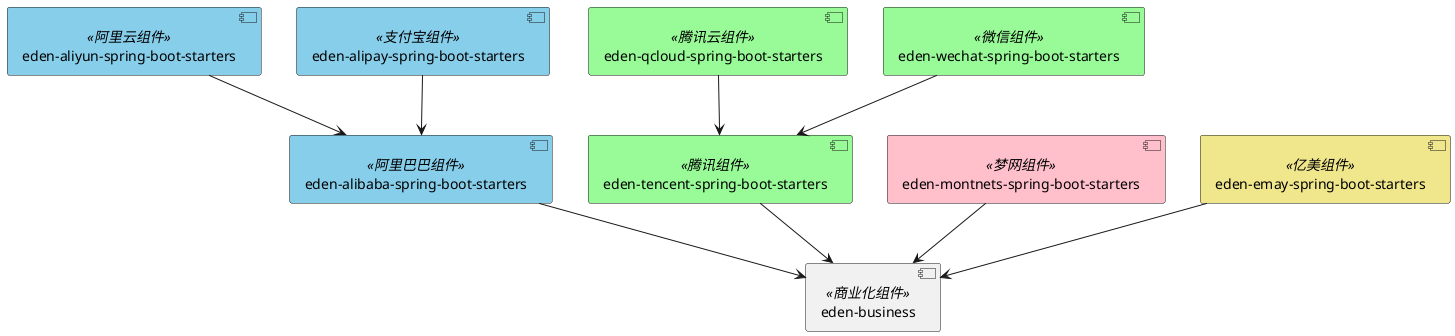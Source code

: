 @startuml

[eden-business] <<商业化组件>>
[eden-alibaba-spring-boot-starters] <<阿里巴巴组件>>
[eden-aliyun-spring-boot-starters] <<阿里云组件>>
[eden-alipay-spring-boot-starters] <<支付宝组件>>
[eden-tencent-spring-boot-starters] <<腾讯组件>>
[eden-qcloud-spring-boot-starters] <<腾讯云组件>>
[eden-wechat-spring-boot-starters] <<微信组件>>
[eden-montnets-spring-boot-starters] <<梦网组件>>
[eden-emay-spring-boot-starters] <<亿美组件>>

[eden-alibaba-spring-boot-starters] --> [eden-business]
[eden-aliyun-spring-boot-starters] --> [eden-alibaba-spring-boot-starters]
[eden-alipay-spring-boot-starters] --> [eden-alibaba-spring-boot-starters]

[eden-tencent-spring-boot-starters] --> [eden-business]
[eden-qcloud-spring-boot-starters] --> [eden-tencent-spring-boot-starters]
[eden-wechat-spring-boot-starters] --> [eden-tencent-spring-boot-starters]

[eden-montnets-spring-boot-starters] --> [eden-business]

[eden-emay-spring-boot-starters] --> [eden-business]

skinparam component {
 	backgroundColor<<阿里巴巴组件>> SkyBlue
    backgroundColor<<阿里云组件>> SkyBlue
    backgroundColor<<支付宝组件>> SkyBlue

    backgroundColor<<腾讯组件>> PaleGreen
    backgroundColor<<腾讯云组件>> PaleGreen
    backgroundColor<<微信组件>> PaleGreen

	backgroundColor<<梦网组件>> Pink

	backgroundColor<<亿美组件>> Khaki
}
@enduml
